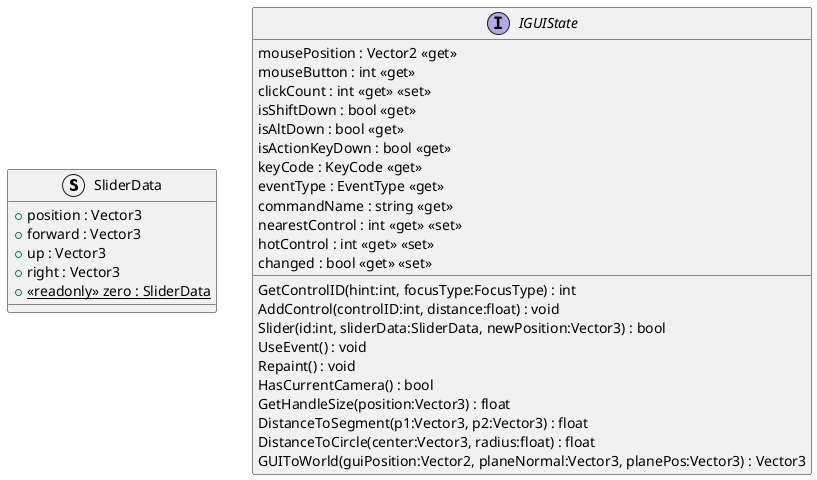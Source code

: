 @startuml
struct SliderData {
    + position : Vector3
    + forward : Vector3
    + up : Vector3
    + right : Vector3
    + {static} <<readonly>> zero : SliderData
}
interface IGUIState {
    mousePosition : Vector2 <<get>>
    mouseButton : int <<get>>
    clickCount : int <<get>> <<set>>
    isShiftDown : bool <<get>>
    isAltDown : bool <<get>>
    isActionKeyDown : bool <<get>>
    keyCode : KeyCode <<get>>
    eventType : EventType <<get>>
    commandName : string <<get>>
    nearestControl : int <<get>> <<set>>
    hotControl : int <<get>> <<set>>
    changed : bool <<get>> <<set>>
    GetControlID(hint:int, focusType:FocusType) : int
    AddControl(controlID:int, distance:float) : void
    Slider(id:int, sliderData:SliderData, newPosition:Vector3) : bool
    UseEvent() : void
    Repaint() : void
    HasCurrentCamera() : bool
    GetHandleSize(position:Vector3) : float
    DistanceToSegment(p1:Vector3, p2:Vector3) : float
    DistanceToCircle(center:Vector3, radius:float) : float
    GUIToWorld(guiPosition:Vector2, planeNormal:Vector3, planePos:Vector3) : Vector3
}
@enduml
